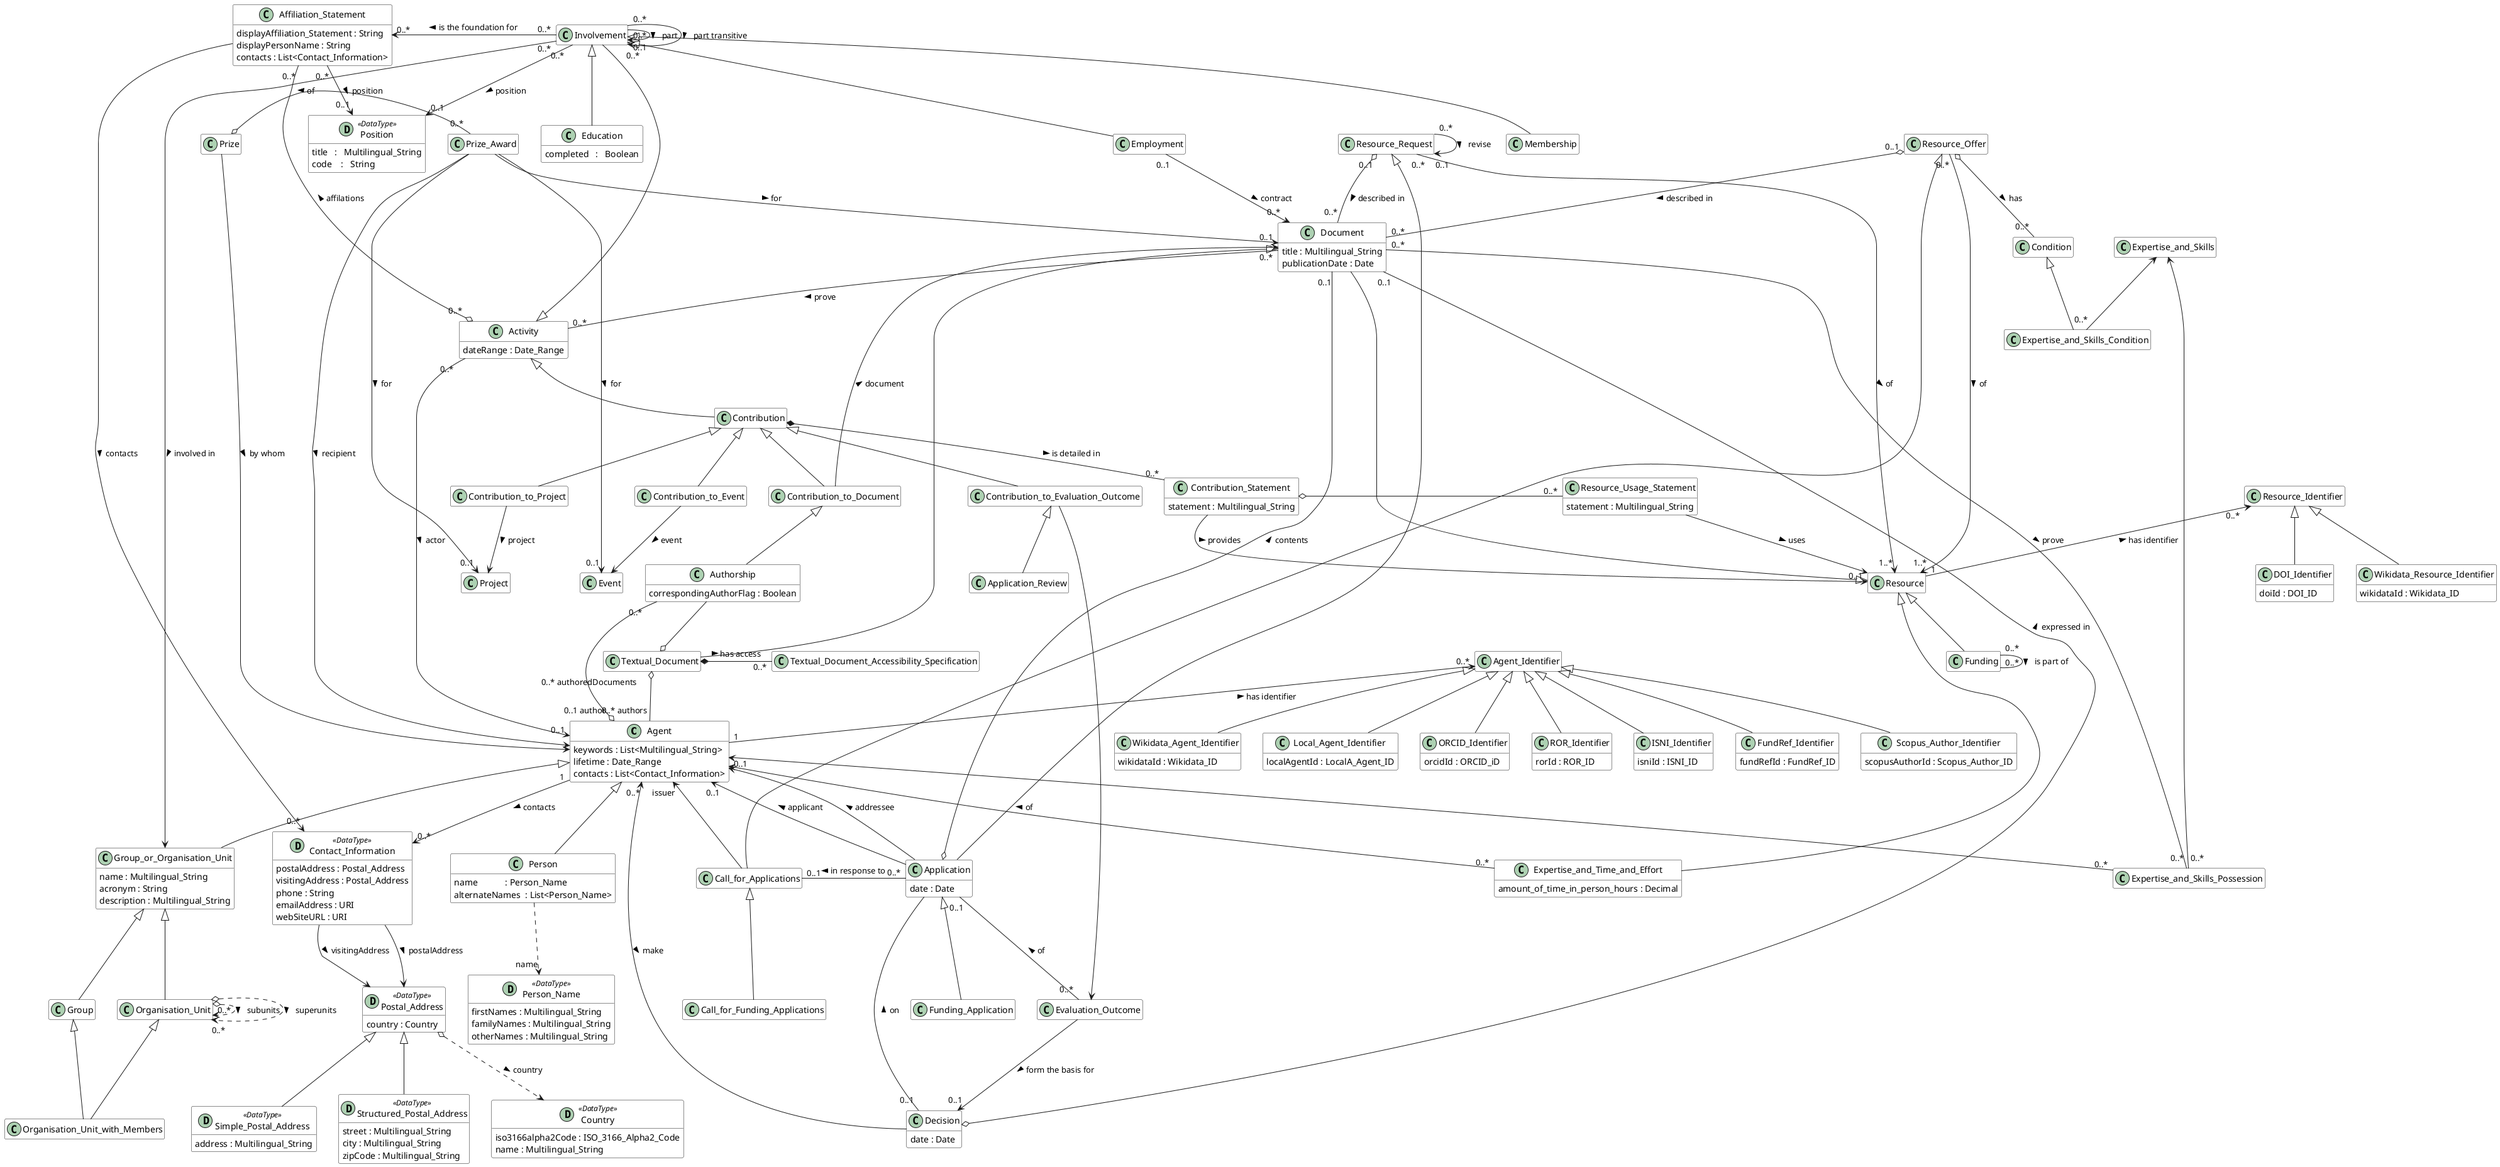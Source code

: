 @startuml
!startsub common
    !define datatype(x) class x << (D,#add0b2) DataType>> #ffffff
    hide empty members
    skinparam BoxPadding 120
!endsub

' === Agent hierarchy ===

!startsub Agent
    class "Agent" #ffffff {
        keywords : List<Multilingual_String>
    	lifetime : Date_Range
    	contacts : List<Contact_Information>
    }
!endsub

!startsub Agent
    "Agent" "1" --> "0..*" "Contact_Information" : contacts >
!endsub

!startsub Person
    class "Person" #ffffff {
        name            : Person_Name
        alternateNames  : List<Person_Name>
    }
!endsub

!startsub Agent_Identifier
    class "Agent_Identifier" #ffffff {
    }
    
    "Agent_Identifier" "0..*" <-- "1" "Agent" : has identifier <

    class "ORCID_Identifier" #ffffff {
        orcidId : ORCID_iD
    }
    
    "Agent_Identifier" <|-- "ORCID_Identifier"

    class "ROR_Identifier" #ffffff {
            rorId : ROR_ID
        }

    "Agent_Identifier" <|-- "ROR_Identifier"

    class "ISNI_Identifier" #ffffff {
            isniId : ISNI_ID
        }

    "Agent_Identifier" <|-- "ISNI_Identifier"

    class "FundRef_Identifier" #ffffff {
            fundRefId : FundRef_ID
        }

    "Agent_Identifier" <|-- "FundRef_Identifier"

    class "Scopus_Author_Identifier" #ffffff {
            scopusAuthorId : Scopus_Author_ID
        }

    "Agent_Identifier" <|-- "Scopus_Author_Identifier"

    class "Wikidata_Agent_Identifier" #ffffff {
           wikidataId : Wikidata_ID
        }

    "Agent_Identifier" <|-- "Wikidata_Agent_Identifier"

    class "Local_Agent_Identifier" #ffffff {
           localAgentId : LocalA_Agent_ID
    }

    "Agent_Identifier" <|-- "Local_Agent_Identifier"
!endsub

!startsub Person
    "Agent" <|-- "Person"
!endsub

!startsub Person
    datatype("Person_Name") {
        firstNames : Multilingual_String
        familyNames : Multilingual_String
        otherNames : Multilingual_String
    }
!endsub

!startsub Person
    "Person" ..> "name" "Person_Name"
!endsub

!startsub Group_or_Organisation_Unit
    class "Group_or_Organisation_Unit" #ffffff {
        name : Multilingual_String
        acronym : String
        description : Multilingual_String
    }
!endsub

!startsub Group_or_Organisation_Unit
	"Agent" <|-- "Group_or_Organisation_Unit"
!endsub

!startsub Group
    class "Group" #ffffff {
    }
!endsub

!startsub Group
	"Group_or_Organisation_Unit" <|-- "Group"
!endsub

!startsub Organisation_Unit
    class "Organisation_Unit" #ffffff {
    }
!endsub

!startsub Organisation_Unit
	"Group_or_Organisation_Unit" <|-- "Organisation_Unit"
!endsub

!startsub Organisation_Unit
	"Organisation_Unit" o..> "0..*" "Organisation_Unit" : subunits >
	"Organisation_Unit" o..> "0..*" "Organisation_Unit" : superunits >
!endsub

!startsub Organisation_Unit_with_Members
    class "Organisation_Unit_with_Members" #ffffff {
    }
!endsub

!startsub Organisation_Unit_with_Members
    "Group" <|-- "Organisation_Unit_with_Members"
!endsub

!startsub Organisation_Unit_with_Members
    "Organisation_Unit" <|-- "Organisation_Unit_with_Members"
!endsub

' === Activity hierarchy ===

!startsub Activity
    class "Activity" #ffffff {
  		dateRange : Date_Range
    }
!endsub

!startsub Involvement
    class "Involvement" #ffffff {
    }
!endsub

!startsub Involvement
   "Activity" <|-d- "Involvement"
!endsub

!startsub Employment
    class "Employment" #ffffff {
    }
!endsub

!startsub Employment
    "Involvement" <|-d- "Employment"
!endsub

!startsub Education
    class "Education" #ffffff {
        completed   :   Boolean
    }
!endsub

!startsub Education
    "Involvement" <|-d- "Education"
!endsub

!startsub Membership
    class "Membership" #ffffff {
    }
!endsub

!startsub Membership
    "Involvement" <|-d- "Membership"
!endsub

!startsub Contribution
    class "Contribution" #ffffff {
    }
!endsub

!startsub Contribution
    "Activity" <|-d- "Contribution"
!endsub

!startsub Contribution_to_Project
    class "Contribution_to_Project" #ffffff {
    }
!endsub

!startsub Contribution_to_Project
    "Contribution" <|-d- "Contribution_to_Project"
!endsub

!startsub Contribution_to_Document
    class "Contribution_to_Document" #ffffff {
    }
!endsub

!startsub Contribution_to_Document
    "Contribution" <|-d- "Contribution_to_Document"
!endsub

!startsub Contribution_to_Event
    class "Contribution_to_Event" #ffffff {
    }
!endsub

!startsub Contribution_to_Event
    "Contribution" <|-d- "Contribution_to_Event"
!endsub

!startsub Activity
	"Document" "0..*" -- "0..*" "Activity" : prove >
!endsub

' === Agent - Activity links ===

!startsub Activity
    "Activity" "0..*" --> "0..1" "Agent" : actor >
!endsub

!startsub Involvement
	"Involvement" "0..*" --> "Group_or_Organisation_Unit" : involved in >
!endsub

' === Resource hierarchy ===

!startsub Resource
    class "Resource" #ffffff {
    }
!endsub

!startsub Funding
    class "Funding" #ffffff {
    }
!endsub

!startsub Funding
     "Resource" <|-- "Funding"
!endsub

!startsub Document_isa_Resource
	"Resource" <|-- "Document"
!endsub

!startsub Document
    class "Document" #ffffff {
        title : Multilingual_String
        publicationDate : Date
    }
!endsub

!startsub Textual_Document
    class "Textual_Document" #ffffff {
    }
!endsub

!startsub Textual_Document
    "Document" <|-- "Textual_Document"
!endsub

!startsub Funding
     "Funding" "0..*" -- "0..*" "Funding" : is part of >
!endsub

!startsub Resource_Identifier
    class "Resource_Identifier" #ffffff {
    }

    "Resource_Identifier" "0..*" <-- "1" "Resource" : has identifier <

    class "DOI_Identifier" #ffffff {
        doiId : DOI_ID
    }

    "Resource_Identifier" <|-- "DOI_Identifier"

    class "Wikidata_Resource_Identifier" #ffffff {
        wikidataId : Wikidata_ID
    }

    "Resource_Identifier" <|-- "Wikidata_Resource_Identifier"

!endsub

!startsub Contribution_to_Project
    "Contribution_to_Project" --> "Project" : project >
!endsub

!startsub Project
    class "Project" #ffffff {
    }
!endsub

!startsub Event
    class "Event" #ffffff {
    }
!endsub

!startsub Contribution_Statement
    class "Contribution_Statement" #ffffff {
        statement : Multilingual_String
    }
!endsub

!startsub Resource_Usage_Statement
    class "Resource_Usage_Statement" #ffffff {
        statement : Multilingual_String
    }
!endsub

!startsub Textual_Document_Accessibility_Specification
    class "Textual_Document_Accessibility_Specification" #ffffff {
    }
!endsub

!startsub Authorship
    class "Authorship" #ffffff {
        correspondingAuthorFlag : Boolean
    }
!endsub

!startsub Postal_Address
    datatype("Postal_Address") {
        country : Country
    }

    datatype("Simple_Postal_Address") {
        address : Multilingual_String
    }

    datatype("Structured_Postal_Address") {
        street : Multilingual_String
        city : Multilingual_String
        zipCode : Multilingual_String
    }

     "Postal_Address" <|-d- "Simple_Postal_Address"
     "Postal_Address" <|-d- "Structured_Postal_Address"

     datatype("Contact_Information") {
         postalAddress : Postal_Address
         visitingAddress : Postal_Address
         phone : String
         emailAddress : URI
         webSiteURL : URI
     }

     "Contact_Information" --> "Postal_Address" : postalAddress >
     "Contact_Information" --> "Postal_Address" : visitingAddress >

!endsub

!startsub Country
    datatype("Country") {
         iso3166alpha2Code : ISO_3166_Alpha2_Code
         name : Multilingual_String
    }
!endsub

!startsub Postal_Address
    "Postal_Address" o..> "Country" : country >
!endsub

!startsub Affiliation_Statement
    class "Affiliation_Statement" #ffffff {
        displayAffiliation_Statement : String
        displayPersonName : String
        contacts : List<Contact_Information>
    }
!endsub

!startsub Affiliation_Statement
    "Affiliation_Statement" --> "0..*" "Contact_Information" : contacts >
!endsub

!startsub Application
    class "Application" #ffffff {
        date : Date
    }
!endsub

!startsub Decision
    class "Decision" #ffffff {
        date : Date
    }
!endsub

!startsub Funding_Application
    class "Funding_Application" #ffffff {
    }
!endsub

!startsub Funding_Application
    "Application" <|-- "Funding_Application"
!endsub

!startsub Call_for_Applications
    class "Call_for_Applications" #ffffff {
    }
!endsub

!startsub Call_for_Funding_Applications
    class "Call_for_Funding_Applications" #ffffff {
    }
!endsub

!startsub Evaluation_Outcome
	class "Evaluation_Outcome" #ffffff {
	}
!endsub

!startsub Contribution_to_Evaluation_Outcome
	class "Contribution_to_Evaluation_Outcome" #ffffff {
	}
!endsub

!startsub Application_Review
	class "Application_Review" #ffffff {
	}
!endsub

!startsub Prize
	class "Prize" #ffffff {
	}
!endsub

!startsub Prize_Award
	class "Prize_Award" #ffffff {
	}
!endsub

!startsub Application
    "Application" -u-> "0..1" "Agent" : applicant >
!endsub

!startsub Application
    "Application" -u-> "0..1" "Agent" : addressee >
!endsub

!startsub Call_for_Applications
	"Call_for_Applications" -u-> "issuer" "Agent"
!endsub

!startsub Evaluation_Outcome
    "Application" "0..1" -- "0..*" "Evaluation_Outcome" : of <
!endsub

!startsub Call_for_Applications
    "Application" "0..*" -l- "0..1" "Call_for_Applications" : in response to >
!endsub

!startsub Application
    "Application" o-- "0..1" "Document" : contents >
!endsub

!startsub Decision
    "Application" -r- "0..1" "Decision" : on <
!endsub

!startsub Decision
    "Decision" o-- "0..1" "Document" : expressed in >
!endsub

!startsub Call_for_Funding_Applications
    "Call_for_Applications" <|-- "Call_for_Funding_Applications"
!endsub

!startsub Decision
    "Decision" -u-> "0..*" "Agent" : make <
!endsub

!startsub Evaluation_Outcome
    "Evaluation_Outcome" -d-> "0..1" "Decision" : form the basis for >
!endsub

!startsub Contribution_to_Evaluation_Outcome
    "Contribution" <|-- "Contribution_to_Evaluation_Outcome"
!endsub

!startsub Application_Review
    "Contribution_to_Evaluation_Outcome" <|-- "Application_Review"
!endsub

!startsub Contribution_to_Evaluation_Outcome
    "Contribution_to_Evaluation_Outcome" --> "Evaluation_Outcome"
!endsub

!startsub Affiliation_Statement
    "Activity" "0..*" o-- "0..*" "Affiliation_Statement" : affilations >
!endsub

!startsub Contribution_Statement
    "Contribution" *-- "0..*" "Contribution_Statement" : is detailed in >
!endsub

!startsub Contribution_to_Document
    "Contribution_to_Document" --> "Document" : document >
!endsub

!startsub Authorship
    "Authorship" --o "Textual_Document"
!endsub

!startsub Authorship
    "Contribution_to_Document" <|-- "Authorship"
!endsub

!startsub Contribution_to_Event
    "Contribution_to_Event" --> "Event" : event >
!endsub

!startsub Contribution
     "Contribution_Statement" --> "0..1" "Resource" : provides >
!endsub

!startsub Resource_Usage_Statement
     "Resource_Usage_Statement" --> "Resource" : uses >
!endsub

!startsub Resource_Usage_Statement
     "Contribution_Statement" o-l- "0..*" "Resource_Usage_Statement"
!endsub

!startsub Authorship
    "Authorship" "0..*" --o "0..1 author" "Agent"
!endsub

!startsub Textual_Document_Accessibility_Specification
    "Textual_Document" *-r- "0..*" "Textual_Document_Accessibility_Specification" : has access >
!endsub

!startsub Authorship
    "Textual_Document" "0..* authoredDocuments" o-- "0..* authors" "Agent"
!endsub

!startsub Prize_Award
	"Prize_Award" "0..*" -l-o "Prize" : of >
!endsub

!startsub Prize_Award
	"Prize_Award" --> "Agent" : recipient >
!endsub

!startsub Prize_Award
	"Prize" --> "Agent" : by whom >
!endsub

!startsub Prize_Award
	"Prize_Award" --> "0..1" "Document" : for >
!endsub

!startsub Prize_Award
	"Prize_Award" --> "0..1" "Project" : for >
!endsub

!startsub Prize_Award
	"Prize_Award" --> "0..1" "Event" : for >
!endsub

!startsub Resource_Offer
	class "Resource_Offer" #ffffff {
	}
!endsub

!startsub Resource_Offer
	"Resource_Offer" "0..*" --> "1..*" "Resource" : of >
!endsub

!startsub Call_for_Applications
	"Resource_Offer" <|-- "Call_for_Applications"
!endsub

!startsub Condition
	class "Condition" #ffffff {
	}
!endsub

!startsub Resource_Offer
	"Resource_Offer" o-- "0..*" "Condition" : has >
!endsub

!startsub Resource_Request
	class "Resource_Request" #ffffff {
	}
!endsub

!startsub Application
	"Resource_Request" <|-- "Application"
!endsub

!startsub Resource_Request
	"Resource_Request" "0..1" o-- "0..*" "Document" : described in >
!endsub

!startsub Resource_Offer
	"Resource_Offer" "0..1" o-- "0..*" "Document" : described in >
!endsub

!startsub Resource_Request
	"Resource_Request" "0..*" --> "0..1" "Resource_Request" : revise >
!endsub

!startsub Resource_Request
	"Resource_Request" "0..*" --> "1..*" "Resource" : of >
!endsub

!startsub Expertise_and_Skills
	class "Expertise_and_Skills" #ffffff {
	}
!endsub

!startsub Expertise_and_Skills_Possession
	class "Expertise_and_Skills_Possession" #ffffff {
	}
!endsub

!startsub Expertise_and_Skills_Condition
	class "Expertise_and_Skills_Condition" #ffffff {
	}
!endsub

!startsub Expertise_and_Skills_Possession
	"Expertise_and_Skills" <-- "0..*" "Expertise_and_Skills_Possession"
!endsub

!startsub Expertise_and_Skills_Possession
	"Agent" <-- "0..*" "Expertise_and_Skills_Possession"
!endsub

!startsub Expertise_and_Skills_Possession
	"Document" "0..*" -- "0..*" "Expertise_and_Skills_Possession" : prove >
!endsub

!startsub Expertise_and_Skills_Condition
	"Expertise_and_Skills" <-- "0..*" "Expertise_and_Skills_Condition"
!endsub

!startsub Expertise_and_Skills_Condition
	"Condition" <|-- "Expertise_and_Skills_Condition"
!endsub

!startsub Expertise_and_Time_and_Effort
	class "Expertise_and_Time_and_Effort" #ffffff {
	  amount_of_time_in_person_hours : Decimal
	}
!endsub

!startsub Expertise_and_Time_and_Effort
	"Resource" <|-- "Expertise_and_Time_and_Effort"
!endsub

!startsub Expertise_and_Time_and_Effort
	"Agent" <-- "0..*" "Expertise_and_Time_and_Effort" : of <
!endsub

!startsub Position
    datatype("Position") {
        title   :   Multilingual_String
        code    :   String
	}
!endsub

!startsub Position
	"Affiliation_Statement" "0..*" --> "0..1" "Position" : position >
!endsub

!startsub Position
	"Employment" "0..1" --> "0..*" "Document" : contract >
!endsub

!startsub Position
	"Involvement" "0..*" --> "0..1" "Position" : position >
!endsub

!startsub Involvement
	"Involvement" "0..*" -l-> "0..*" "Affiliation_Statement" : is the foundation for >
!endsub

!startsub Involvement
	"Involvement" "0..*" --> "0..1" "Involvement" : part >
!endsub

!startsub Involvement
	"Involvement" "0..*" --> "0..*" "Involvement" : part transitive >
!endsub

@enduml

